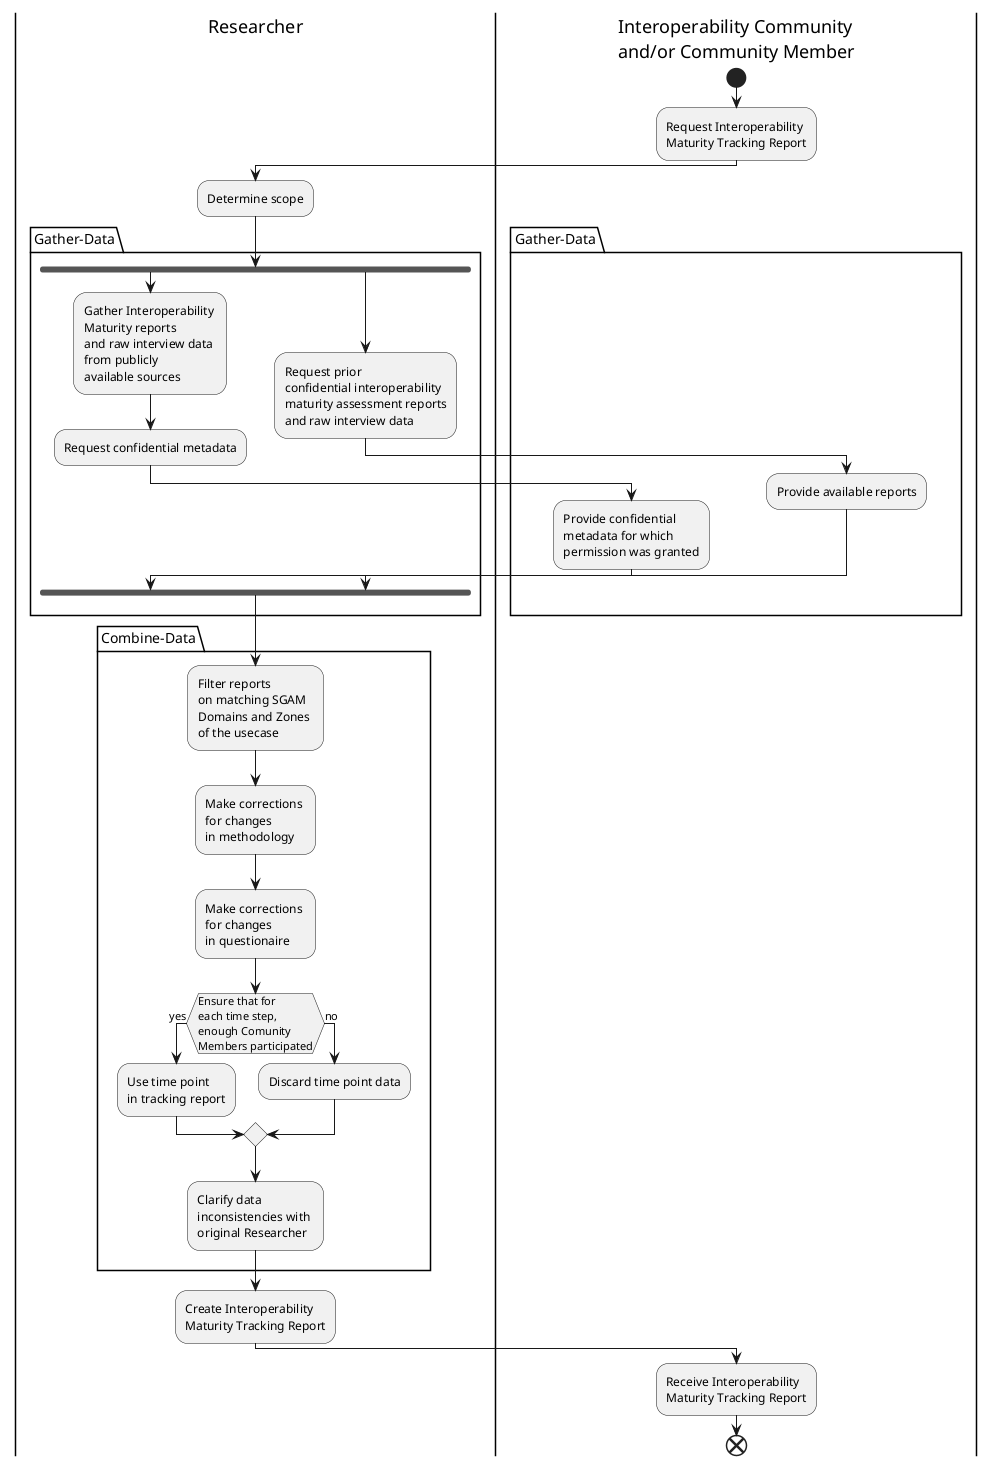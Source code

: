 @startuml Track Maturity PersonBorderThickness
|Researcher|
|Interoperability Community\nand/or Community Member|
start
:Request Interoperability \nMaturity Tracking Report;


|Researcher|

:Determine scope;

 package Gather-Data {

    fork
    :Gather Interoperability \nMaturity reports \nand raw interview data \nfrom publicly \navailable sources;
    :Request confidential metadata;

    |Interoperability Community\nand/or Community Member|
    :Provide confidential \nmetadata for which \npermission was granted;

    fork again
    |Researcher|
    :Request prior \nconfidential interoperability \nmaturity assessment reports\nand raw interview data ;

    |Interoperability Community\nand/or Community Member|
    :Provide available reports;

    |Researcher|
    end fork
 }
|Researcher|
 package Combine-Data {
    :Filter reports \non matching SGAM \nDomains and Zones \nof the usecase;
    :Make corrections \nfor changes \nin methodology;
    :Make corrections \nfor changes \nin questionaire;
    if (Ensure that for \neach time step, \nenough Comunity \nMembers participated) then (yes)
    :Use time point \nin tracking report;
    else (no)
    :Discard time point data;
    endif
    :Clarify data \ninconsistencies with \noriginal Researcher;
 }

 :Create Interoperability \nMaturity Tracking Report;

|Interoperability Community\nand/or Community Member|
:Receive Interoperability \nMaturity Tracking Report;
end



@enduml